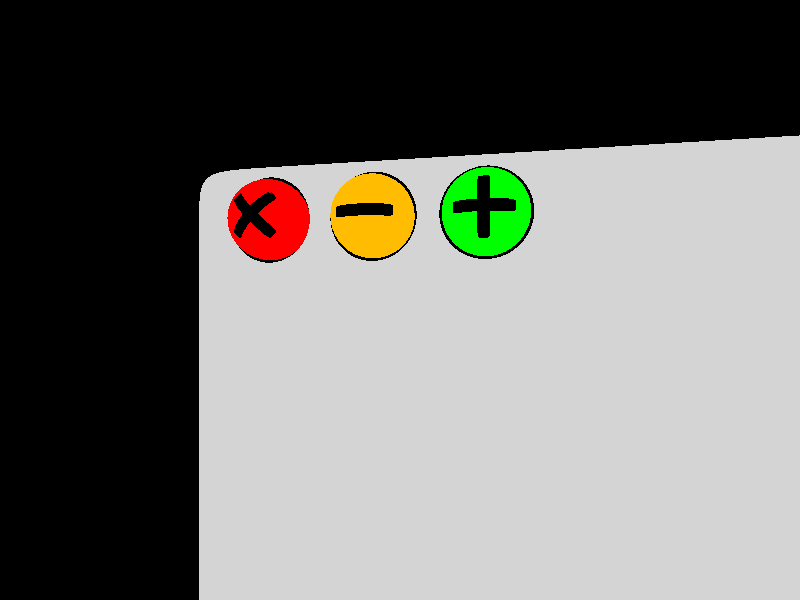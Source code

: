 #version 3.7;
global_settings { assumed_gamma 1.0 }

#include "colors.inc"
#include "glass.inc"
#include "metals.inc"
#include "shapes.inc"
#include "stones.inc"
#include "textures.inc"

// Main camera
camera {
    perspective angle 75
    location  <2, 0, -9>
    look_at   <0, 0, 0>
}

// Main lights
light_source{
	  <-5, 1, -5>
	  color White
}

#macro Close()
	difference {
		sphere {
		  <0, 0, 0>, 0.75
			texture {
				pigment {
					color <1, 0, 0, 0>
					filter 0.9
				}
				finish {
					phong .8
				}
			}
			interior {
				ior 2.5
			}
		}
		superellipsoid {
			<0.2, 0.4>
			scale <0.5, 0.1, 3>
			rotate <0, 0, 45>
			translate <0.0, 0.0, -0.5>
		}
		superellipsoid {
			<0.2, 0.4>
			scale <0.5, 0.1, 3>
			rotate <0, 0, -45>
			translate <0.0, 0.0, -0.5>
		}
	}
#end

#macro Minimize()
  difference {
		sphere {
		  <0, 0, 0>, 0.75
			texture {
				pigment {
					color <1, 0.5, 0, 1>
					filter 0.9
				}
				finish {
					ambient 0
					phong .8
				}
			}
			interior {
				ior 2.5
			}
		}
		superellipsoid {
			<0.2, 0.4>
			scale <0.5, 0.1, 3>
			translate <0.0, 0.0, -0.5>
		}
  }
#end

#macro Maximize()
  difference {
		sphere {
		  <0, 0, 0>, 0.75
			texture {
				pigment {
					color <0, 1, 0, 1>
					filter 0.9
				}
				finish {
					phong .8
				}
			}
			interior {
				ior 2.5
			}
		}
		superellipsoid {
			<0.2, 0.4>
			scale <0.5, 0.1, 3>
			translate <0.0, 0.0, -0.5>
		}
		superellipsoid {
			<0.2, 0.4>
			scale <0.5, 0.1, 3>
			rotate <0, 0, 90>
			translate <0.0, 0.0, -0.5>
		}
  }
#end

#macro Window()
  difference {
		superellipsoid {
			<.08, .008>
			scale <5, 7, 2>
			pigment {
				wood
        turbulence .5
        scale <1, 1, 20>*.2
			}
			texture {
        Chrome_Metal
          normal {
            bumps -0.5
            scale <0.01, 1., 0.01>
        }
				finish {
					phong .8
				}
			}
			translate <0.0, 0.0, -0.5>
			rotate <0, 0, 90>
		}
    sphere {
		  <0, 0, 0>, 0.8
			translate <-5.5, 4, -2.5>
    }
    sphere {
		  <0, 0, 0>, 0.8
			translate <-3.5, 4, -2.5>
    }
    sphere {
		  <0, 0, 0>, 0.8
			translate <-1.5, 4, -2.5>
    }
  }
#end

// Main scene
object {
	Close()
	translate <-2.5, 1.5, 0>
}
object {
	Minimize()
	translate <-0.5, 1.5, 0>
}
object {
	Maximize()
	translate <1.5, 1.5, 0>
}
object {
	Window()
	translate <3, -2.5, 2.5>
}


